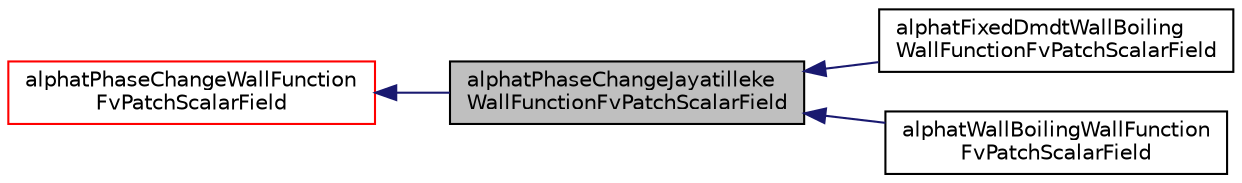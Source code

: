 digraph "alphatPhaseChangeJayatillekeWallFunctionFvPatchScalarField"
{
  bgcolor="transparent";
  edge [fontname="Helvetica",fontsize="10",labelfontname="Helvetica",labelfontsize="10"];
  node [fontname="Helvetica",fontsize="10",shape=record];
  rankdir="LR";
  Node1 [label="alphatPhaseChangeJayatilleke\lWallFunctionFvPatchScalarField",height=0.2,width=0.4,color="black", fillcolor="grey75", style="filled", fontcolor="black"];
  Node2 -> Node1 [dir="back",color="midnightblue",fontsize="10",style="solid",fontname="Helvetica"];
  Node2 [label="alphatPhaseChangeWallFunction\lFvPatchScalarField",height=0.2,width=0.4,color="red",URL="$a00044.html",tooltip="Abstract base-class for all alphatWallFunctions supporting phase-change. "];
  Node1 -> Node3 [dir="back",color="midnightblue",fontsize="10",style="solid",fontname="Helvetica"];
  Node3 [label="alphatFixedDmdtWallBoiling\lWallFunctionFvPatchScalarField",height=0.2,width=0.4,color="black",URL="$a00040.html",tooltip="A simple alphatPhaseChangeJayatillekeWallFunctionFvPatchScalarField with a fixed volumetric phase-cha..."];
  Node1 -> Node4 [dir="back",color="midnightblue",fontsize="10",style="solid",fontname="Helvetica"];
  Node4 [label="alphatWallBoilingWallFunction\lFvPatchScalarField",height=0.2,width=0.4,color="black",URL="$a00045.html",tooltip="A thermal wall function for simulation of subcooled nucleate wall boiling. "];
}
